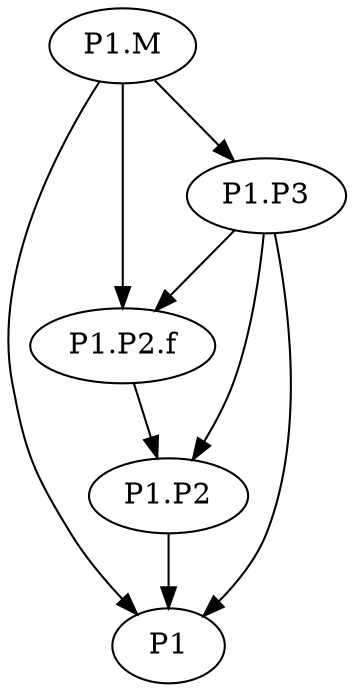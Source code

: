 digraph DependencyGraph {
	"P1"
	"P1.P2" -> "P1"
	"P1.P2.f" -> "P1.P2"
	"P1.P3" -> "P1"
	"P1.P3" -> "P1.P2"
	"P1.P3" -> "P1.P2.f"
	"P1.M" -> "P1"
	"P1.M" -> "P1.P3"
	"P1.M" -> "P1.P2.f"
}